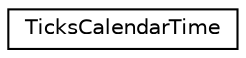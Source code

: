 digraph "Graphical Class Hierarchy"
{
  edge [fontname="Helvetica",fontsize="10",labelfontname="Helvetica",labelfontsize="10"];
  node [fontname="Helvetica",fontsize="10",shape=record];
  rankdir="LR";
  Node1 [label="TicksCalendarTime",height=0.2,width=0.4,color="black", fillcolor="white", style="filled",URL="$classaworx_1_1lib_1_1time_1_1TicksCalendarTime.html"];
}
